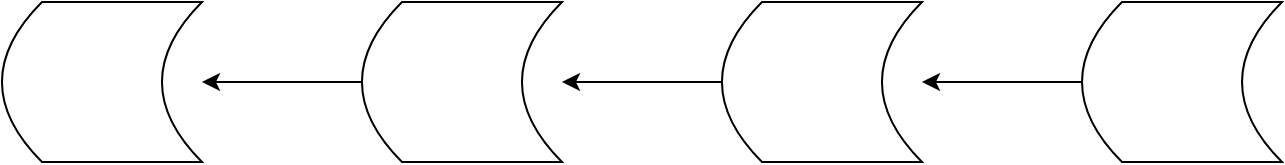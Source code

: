 <mxfile version="24.4.0" type="github">
  <diagram name="第 1 页" id="bq2ZJhgOoojInpez_peC">
    <mxGraphModel dx="1166" dy="738" grid="1" gridSize="10" guides="1" tooltips="1" connect="1" arrows="1" fold="1" page="1" pageScale="1" pageWidth="827" pageHeight="1169" math="0" shadow="0">
      <root>
        <mxCell id="0" />
        <mxCell id="1" parent="0" />
        <mxCell id="bA4vEmtvU-r9QhQ8lOBh-6" value="" style="edgeStyle=orthogonalEdgeStyle;rounded=0;orthogonalLoop=1;jettySize=auto;html=1;" edge="1" parent="1" source="bA4vEmtvU-r9QhQ8lOBh-2" target="bA4vEmtvU-r9QhQ8lOBh-5">
          <mxGeometry relative="1" as="geometry" />
        </mxCell>
        <mxCell id="bA4vEmtvU-r9QhQ8lOBh-2" value="" style="shape=dataStorage;whiteSpace=wrap;html=1;fixedSize=1;" vertex="1" parent="1">
          <mxGeometry x="634" y="310" width="100" height="80" as="geometry" />
        </mxCell>
        <mxCell id="bA4vEmtvU-r9QhQ8lOBh-8" value="" style="edgeStyle=orthogonalEdgeStyle;rounded=0;orthogonalLoop=1;jettySize=auto;html=1;" edge="1" parent="1" source="bA4vEmtvU-r9QhQ8lOBh-5" target="bA4vEmtvU-r9QhQ8lOBh-7">
          <mxGeometry relative="1" as="geometry" />
        </mxCell>
        <mxCell id="bA4vEmtvU-r9QhQ8lOBh-5" value="" style="shape=dataStorage;whiteSpace=wrap;html=1;fixedSize=1;" vertex="1" parent="1">
          <mxGeometry x="454" y="310" width="100" height="80" as="geometry" />
        </mxCell>
        <mxCell id="bA4vEmtvU-r9QhQ8lOBh-10" value="" style="edgeStyle=orthogonalEdgeStyle;rounded=0;orthogonalLoop=1;jettySize=auto;html=1;" edge="1" parent="1" source="bA4vEmtvU-r9QhQ8lOBh-7" target="bA4vEmtvU-r9QhQ8lOBh-9">
          <mxGeometry relative="1" as="geometry" />
        </mxCell>
        <mxCell id="bA4vEmtvU-r9QhQ8lOBh-7" value="" style="shape=dataStorage;whiteSpace=wrap;html=1;fixedSize=1;" vertex="1" parent="1">
          <mxGeometry x="274" y="310" width="100" height="80" as="geometry" />
        </mxCell>
        <mxCell id="bA4vEmtvU-r9QhQ8lOBh-9" value="" style="shape=dataStorage;whiteSpace=wrap;html=1;fixedSize=1;" vertex="1" parent="1">
          <mxGeometry x="94" y="310" width="100" height="80" as="geometry" />
        </mxCell>
      </root>
    </mxGraphModel>
  </diagram>
</mxfile>
